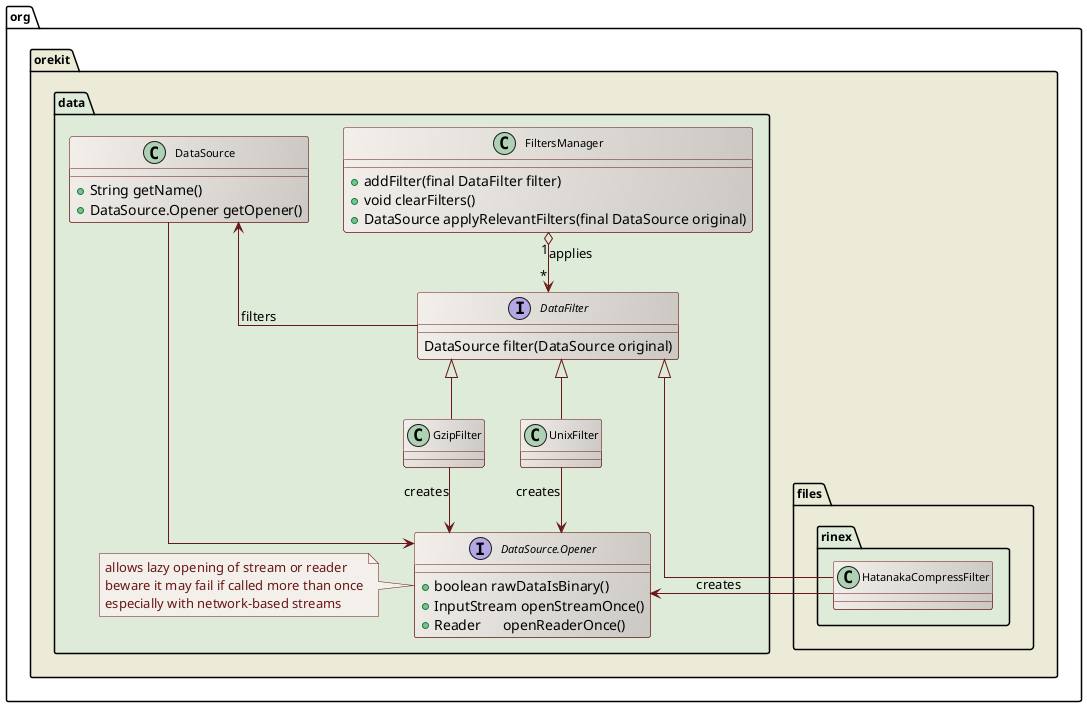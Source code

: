 ' Copyright 2002-2023 CS GROUP
' Licensed to CS GROUP (CS) under one or more
' contributor license agreements.  See the NOTICE file distributed with
' this work for additional information regarding copyright ownership.
' CS licenses this file to You under the Apache License, Version 2.0
' (the "License"); you may not use this file except in compliance with
' the License.  You may obtain a copy of the License at
'
'   http://www.apache.org/licenses/LICENSE-2.0
'
' Unless required by applicable law or agreed to in writing, software
' distributed under the License is distributed on an "AS IS" BASIS,
' WITHOUT WARRANTIES OR CONDITIONS OF ANY KIND, either express or implied.
' See the License for the specific language governing permissions and
' limitations under the License.
 
@startuml

  skinparam svek                  true
  skinparam ClassBackgroundColor  #F3EFEB/CCC9C5
  skinparam ClassArrowColor       #691616
  skinparam ClassBorderColor      #691616
  skinparam NoteBackgroundColor   #F3EFEB
  skinparam NoteBorderColor       #691616
  skinparam NoteFontColor         #691616
  skinparam ClassFontSize         11
  skinparam PackageFontSize       12
  skinparam linetype              ortho

  package org.orekit #ECEBD8 {

    package data #DDEBD8 {

      class FiltersManager {
        +addFilter(final DataFilter filter)
        +void clearFilters()
        +DataSource applyRelevantFilters(final DataSource original)
      }

      class DataSource {
        +String getName()
        +DataSource.Opener getOpener()
      }

      interface DataFilter {
         DataSource filter(DataSource original)
      }

      interface "DataSource.Opener" as Opener {
        +boolean rawDataIsBinary()
        +InputStream openStreamOnce()
        +Reader      openReaderOnce()
      }
      note left
        allows lazy opening of stream or reader
        beware it may fail if called more than once
        especially with network-based streams
      end note

      FiltersManager "1" o--> "*" DataFilter: applies
      DataSource <-down- DataFilter : filters
      DataSource --> Opener
      DataFilter <|-- GzipFilter
      DataFilter <|-- UnixFilter

      UnixFilter --> Opener : creates
      GzipFilter --> Opener : creates
 
    }

    package files.rinex #DDEBD8 {
      class HatanakaCompressFilter
      DataFilter <|-- HatanakaCompressFilter
      Opener <-left- HatanakaCompressFilter : creates
   }

  }

@enduml
